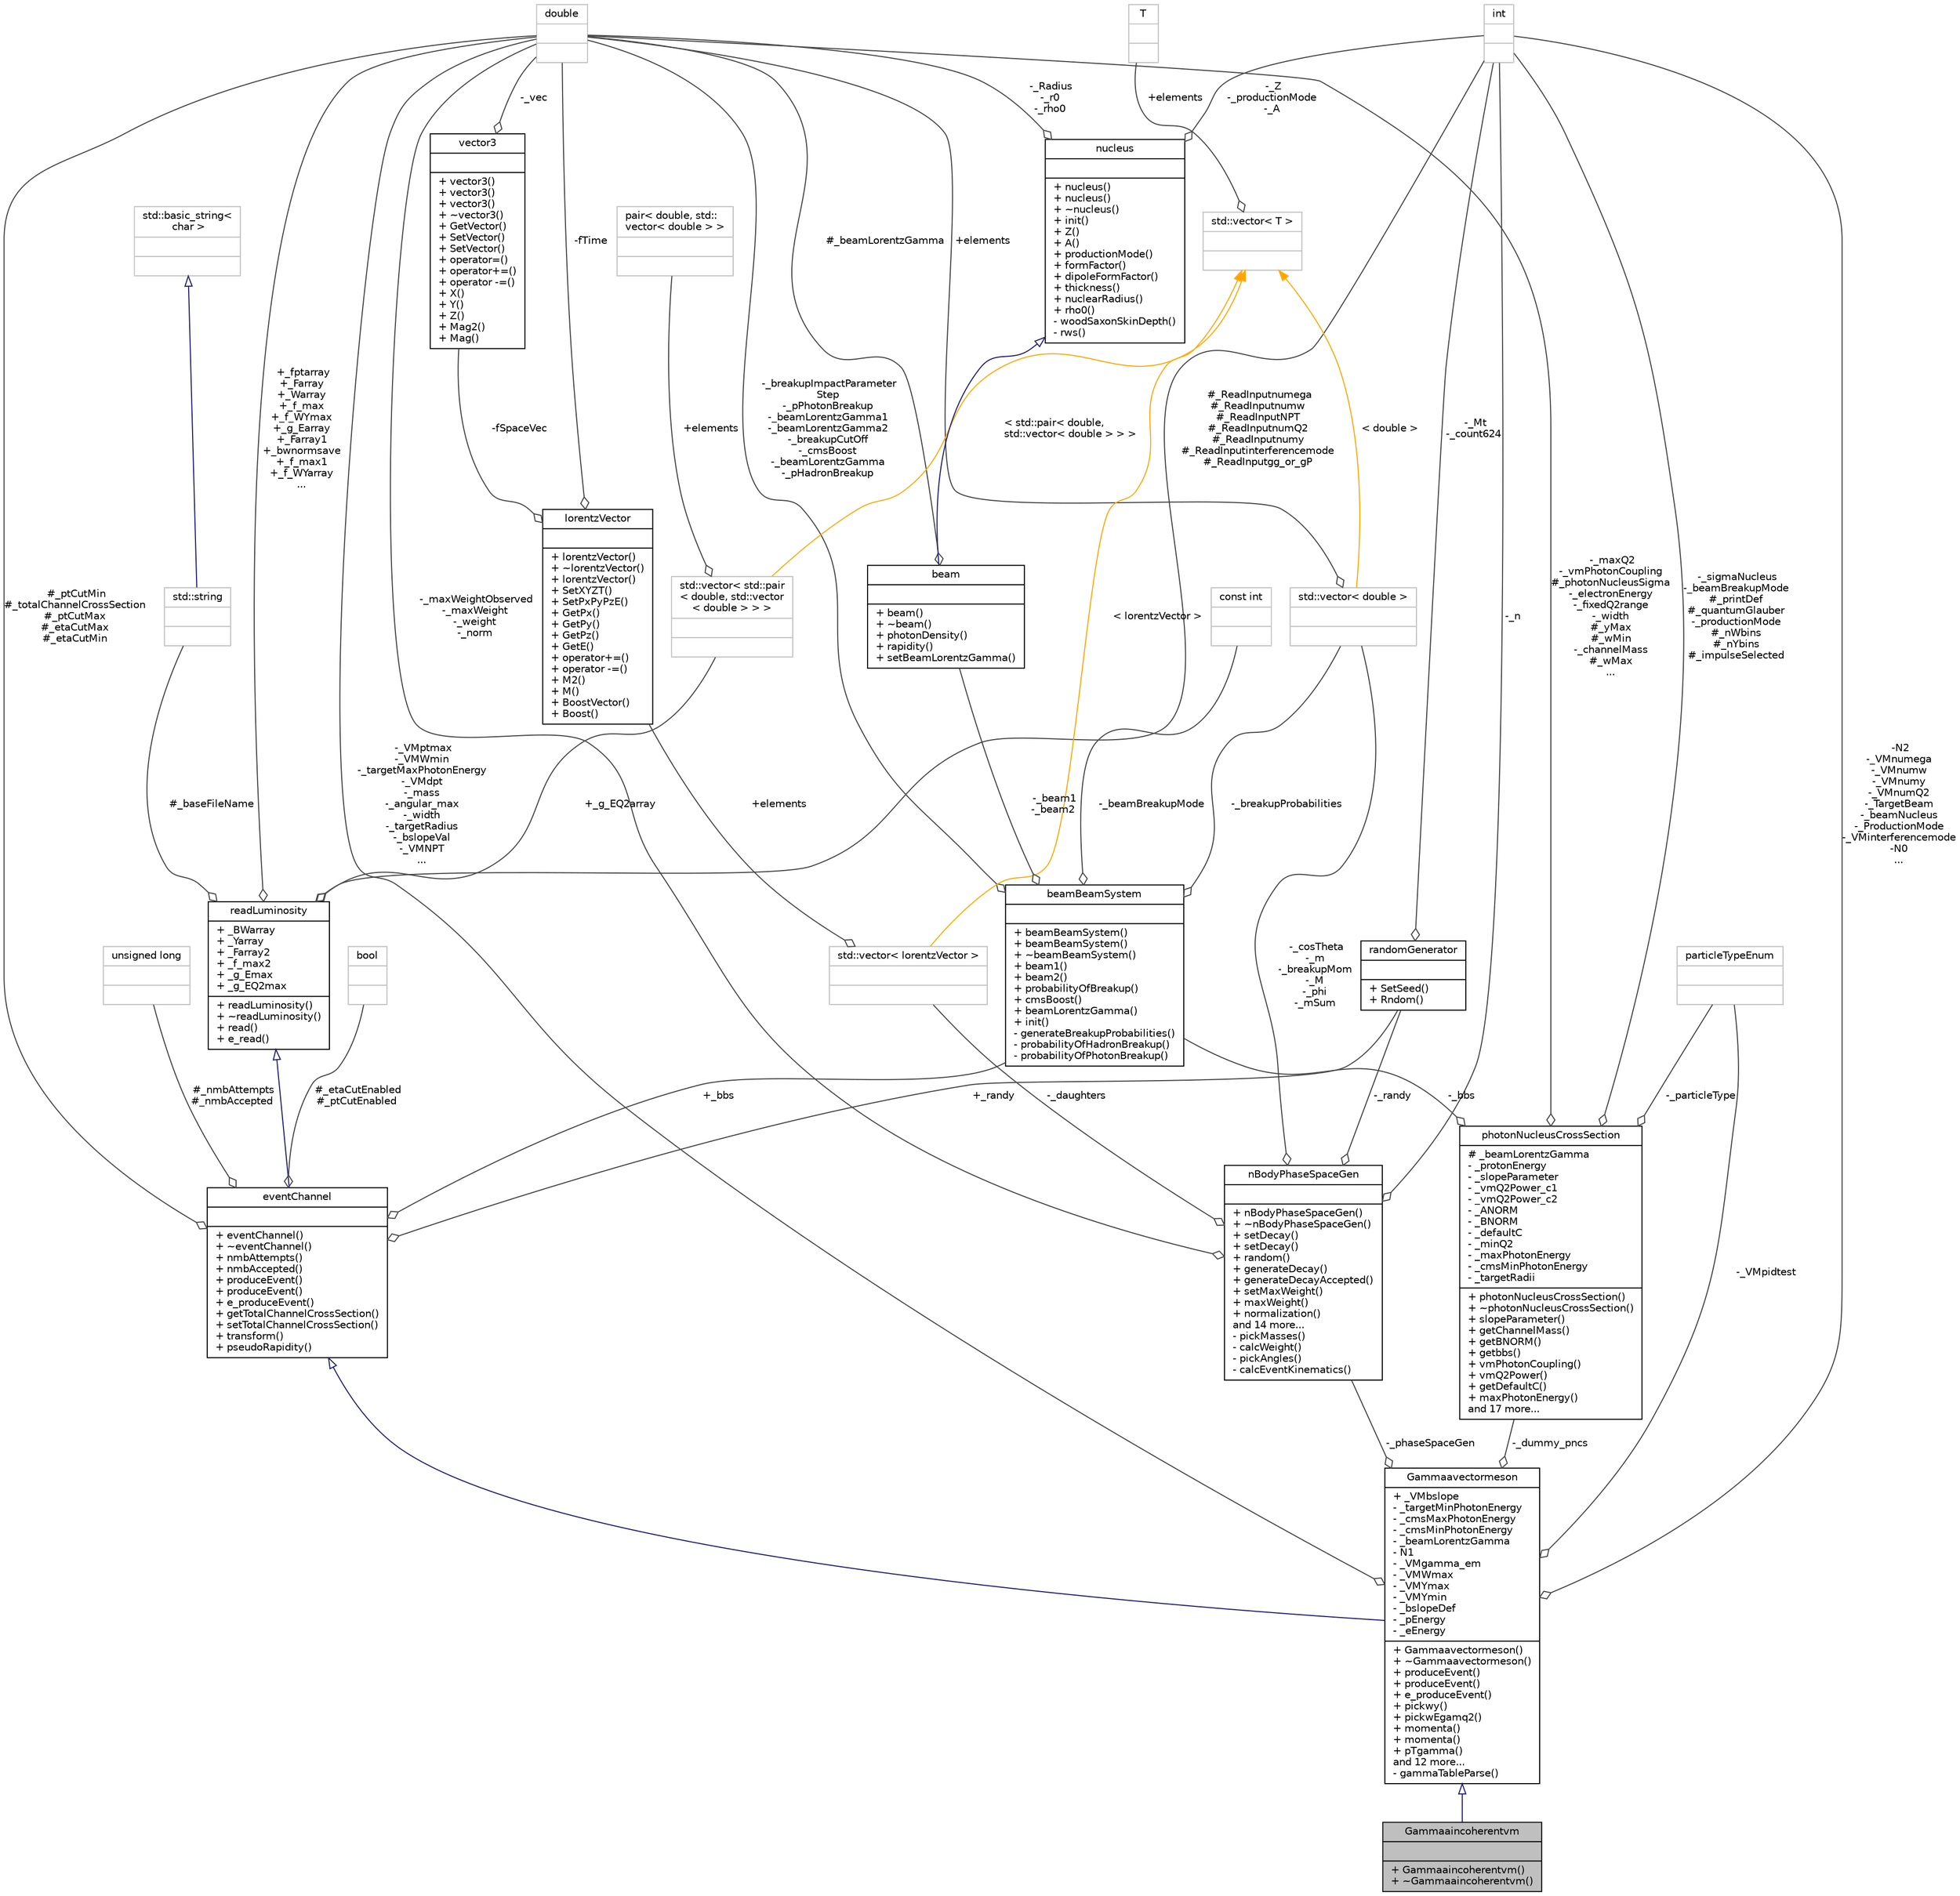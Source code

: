 digraph "Gammaaincoherentvm"
{
 // LATEX_PDF_SIZE
  bgcolor="transparent";
  edge [fontname="Helvetica",fontsize="10",labelfontname="Helvetica",labelfontsize="10"];
  node [fontname="Helvetica",fontsize="10",shape=record];
  Node4 [label="{Gammaaincoherentvm\n||+ Gammaaincoherentvm()\l+ ~Gammaaincoherentvm()\l}",height=0.2,width=0.4,color="black", fillcolor="grey75", style="filled", fontcolor="black",tooltip=" "];
  Node5 -> Node4 [dir="back",color="midnightblue",fontsize="10",style="solid",arrowtail="onormal",fontname="Helvetica"];
  Node5 [label="{Gammaavectormeson\n|+ _VMbslope\l- _targetMinPhotonEnergy\l- _cmsMaxPhotonEnergy\l- _cmsMinPhotonEnergy\l- _beamLorentzGamma\l- N1\l- _VMgamma_em\l- _VMWmax\l- _VMYmax\l- _VMYmin\l- _bslopeDef\l- _pEnergy\l- _eEnergy\l|+ Gammaavectormeson()\l+ ~Gammaavectormeson()\l+ produceEvent()\l+ produceEvent()\l+ e_produceEvent()\l+ pickwy()\l+ pickwEgamq2()\l+ momenta()\l+ momenta()\l+ pTgamma()\land 12 more...\l- gammaTableParse()\l}",height=0.2,width=0.4,color="black",URL="$classGammaavectormeson.html",tooltip=" "];
  Node6 -> Node5 [dir="back",color="midnightblue",fontsize="10",style="solid",arrowtail="onormal",fontname="Helvetica"];
  Node6 [label="{eventChannel\n||+ eventChannel()\l+ ~eventChannel()\l+ nmbAttempts()\l+ nmbAccepted()\l+ produceEvent()\l+ produceEvent()\l+ e_produceEvent()\l+ getTotalChannelCrossSection()\l+ setTotalChannelCrossSection()\l+ transform()\l+ pseudoRapidity()\l}",height=0.2,width=0.4,color="black",URL="$classeventChannel.html",tooltip=" "];
  Node7 -> Node6 [dir="back",color="midnightblue",fontsize="10",style="solid",arrowtail="onormal",fontname="Helvetica"];
  Node7 [label="{readLuminosity\n|+ _BWarray\l+ _Yarray\l+ _Farray2\l+ _f_max2\l+ _g_Emax\l+ _g_EQ2max\l|+ readLuminosity()\l+ ~readLuminosity()\l+ read()\l+ e_read()\l}",height=0.2,width=0.4,color="black",URL="$classreadLuminosity.html",tooltip=" "];
  Node8 -> Node7 [color="grey25",fontsize="10",style="solid",label=" +_fptarray\n+_Farray\n+_Warray\n+_f_max\n+_f_WYmax\n+_g_Earray\n+_Farray1\n+_bwnormsave\n+_f_max1\n+_f_WYarray\n..." ,arrowhead="odiamond",fontname="Helvetica"];
  Node8 [label="{double\n||}",height=0.2,width=0.4,color="grey75",tooltip=" "];
  Node9 -> Node7 [color="grey25",fontsize="10",style="solid",label=" #_ReadInputnumega\n#_ReadInputnumw\n#_ReadInputNPT\n#_ReadInputnumQ2\n#_ReadInputnumy\n#_ReadInputinterferencemode\n#_ReadInputgg_or_gP" ,arrowhead="odiamond",fontname="Helvetica"];
  Node9 [label="{int\n||}",height=0.2,width=0.4,color="grey75",tooltip=" "];
  Node10 -> Node7 [color="grey25",fontsize="10",style="solid",label=" #_baseFileName" ,arrowhead="odiamond",fontname="Helvetica"];
  Node10 [label="{std::string\n||}",height=0.2,width=0.4,color="grey75",tooltip="STL class."];
  Node11 -> Node10 [dir="back",color="midnightblue",fontsize="10",style="solid",arrowtail="onormal",fontname="Helvetica"];
  Node11 [label="{std::basic_string\<\l char \>\n||}",height=0.2,width=0.4,color="grey75",tooltip="STL class."];
  Node12 -> Node7 [color="grey25",fontsize="10",style="solid",label=" +_g_EQ2array" ,arrowhead="odiamond",fontname="Helvetica"];
  Node12 [label="{std::vector\< std::pair\l\< double, std::vector\l\< double \> \> \>\n||}",height=0.2,width=0.4,color="grey75",tooltip=" "];
  Node13 -> Node12 [color="grey25",fontsize="10",style="solid",label=" +elements" ,arrowhead="odiamond",fontname="Helvetica"];
  Node13 [label="{pair\< double, std::\lvector\< double \> \>\n||}",height=0.2,width=0.4,color="grey75",tooltip=" "];
  Node14 -> Node12 [dir="back",color="orange",fontsize="10",style="solid",label=" \< std::pair\< double,\l std::vector\< double \> \> \>" ,fontname="Helvetica"];
  Node14 [label="{std::vector\< T \>\n||}",height=0.2,width=0.4,color="grey75",tooltip="STL class."];
  Node15 -> Node14 [color="grey25",fontsize="10",style="solid",label=" +elements" ,arrowhead="odiamond",fontname="Helvetica"];
  Node15 [label="{T\n||}",height=0.2,width=0.4,color="grey75",tooltip=" "];
  Node16 -> Node6 [color="grey25",fontsize="10",style="solid",label=" #_nmbAttempts\n#_nmbAccepted" ,arrowhead="odiamond",fontname="Helvetica"];
  Node16 [label="{unsigned long\n||}",height=0.2,width=0.4,color="grey75",tooltip=" "];
  Node8 -> Node6 [color="grey25",fontsize="10",style="solid",label=" #_ptCutMin\n#_totalChannelCrossSection\n#_ptCutMax\n#_etaCutMax\n#_etaCutMin" ,arrowhead="odiamond",fontname="Helvetica"];
  Node17 -> Node6 [color="grey25",fontsize="10",style="solid",label=" +_randy" ,arrowhead="odiamond",fontname="Helvetica"];
  Node17 [label="{randomGenerator\n||+ SetSeed()\l+ Rndom()\l}",height=0.2,width=0.4,color="black",URL="$classrandomGenerator.html",tooltip=" "];
  Node9 -> Node17 [color="grey25",fontsize="10",style="solid",label=" -_Mt\n-_count624" ,arrowhead="odiamond",fontname="Helvetica"];
  Node18 -> Node6 [color="grey25",fontsize="10",style="solid",label=" #_etaCutEnabled\n#_ptCutEnabled" ,arrowhead="odiamond",fontname="Helvetica"];
  Node18 [label="{bool\n||}",height=0.2,width=0.4,color="grey75",tooltip=" "];
  Node19 -> Node6 [color="grey25",fontsize="10",style="solid",label=" +_bbs" ,arrowhead="odiamond",fontname="Helvetica"];
  Node19 [label="{beamBeamSystem\n||+ beamBeamSystem()\l+ beamBeamSystem()\l+ ~beamBeamSystem()\l+ beam1()\l+ beam2()\l+ probabilityOfBreakup()\l+ cmsBoost()\l+ beamLorentzGamma()\l+ init()\l- generateBreakupProbabilities()\l- probabilityOfHadronBreakup()\l- probabilityOfPhotonBreakup()\l}",height=0.2,width=0.4,color="black",URL="$classbeamBeamSystem.html",tooltip=" "];
  Node8 -> Node19 [color="grey25",fontsize="10",style="solid",label=" -_breakupImpactParameter\lStep\n-_pPhotonBreakup\n-_beamLorentzGamma1\n-_beamLorentzGamma2\n-_breakupCutOff\n-_cmsBoost\n-_beamLorentzGamma\n-_pHadronBreakup" ,arrowhead="odiamond",fontname="Helvetica"];
  Node20 -> Node19 [color="grey25",fontsize="10",style="solid",label=" -_beamBreakupMode" ,arrowhead="odiamond",fontname="Helvetica"];
  Node20 [label="{const int\n||}",height=0.2,width=0.4,color="grey75",tooltip=" "];
  Node21 -> Node19 [color="grey25",fontsize="10",style="solid",label=" -_beam1\n-_beam2" ,arrowhead="odiamond",fontname="Helvetica"];
  Node21 [label="{beam\n||+ beam()\l+ ~beam()\l+ photonDensity()\l+ rapidity()\l+ setBeamLorentzGamma()\l}",height=0.2,width=0.4,color="black",URL="$classbeam.html",tooltip=" "];
  Node22 -> Node21 [dir="back",color="midnightblue",fontsize="10",style="solid",arrowtail="onormal",fontname="Helvetica"];
  Node22 [label="{nucleus\n||+ nucleus()\l+ nucleus()\l+ ~nucleus()\l+ init()\l+ Z()\l+ A()\l+ productionMode()\l+ formFactor()\l+ dipoleFormFactor()\l+ thickness()\l+ nuclearRadius()\l+ rho0()\l- woodSaxonSkinDepth()\l- rws()\l}",height=0.2,width=0.4,color="black",URL="$classnucleus.html",tooltip=" "];
  Node8 -> Node22 [color="grey25",fontsize="10",style="solid",label=" -_Radius\n-_r0\n-_rho0" ,arrowhead="odiamond",fontname="Helvetica"];
  Node9 -> Node22 [color="grey25",fontsize="10",style="solid",label=" -_Z\n-_productionMode\n-_A" ,arrowhead="odiamond",fontname="Helvetica"];
  Node8 -> Node21 [color="grey25",fontsize="10",style="solid",label=" #_beamLorentzGamma" ,arrowhead="odiamond",fontname="Helvetica"];
  Node23 -> Node19 [color="grey25",fontsize="10",style="solid",label=" -_breakupProbabilities" ,arrowhead="odiamond",fontname="Helvetica"];
  Node23 [label="{std::vector\< double \>\n||}",height=0.2,width=0.4,color="grey75",tooltip=" "];
  Node8 -> Node23 [color="grey25",fontsize="10",style="solid",label=" +elements" ,arrowhead="odiamond",fontname="Helvetica"];
  Node14 -> Node23 [dir="back",color="orange",fontsize="10",style="solid",label=" \< double \>" ,fontname="Helvetica"];
  Node8 -> Node5 [color="grey25",fontsize="10",style="solid",label=" -_VMptmax\n-_VMWmin\n-_targetMaxPhotonEnergy\n-_VMdpt\n-_mass\n-_angular_max\n-_width\n-_targetRadius\n-_bslopeVal\n-_VMNPT\n..." ,arrowhead="odiamond",fontname="Helvetica"];
  Node9 -> Node5 [color="grey25",fontsize="10",style="solid",label=" -N2\n-_VMnumega\n-_VMnumw\n-_VMnumy\n-_VMnumQ2\n-_TargetBeam\n-_beamNucleus\n-_ProductionMode\n-_VMinterferencemode\n-N0\n..." ,arrowhead="odiamond",fontname="Helvetica"];
  Node24 -> Node5 [color="grey25",fontsize="10",style="solid",label=" -_phaseSpaceGen" ,arrowhead="odiamond",fontname="Helvetica"];
  Node24 [label="{nBodyPhaseSpaceGen\n||+ nBodyPhaseSpaceGen()\l+ ~nBodyPhaseSpaceGen()\l+ setDecay()\l+ setDecay()\l+ random()\l+ generateDecay()\l+ generateDecayAccepted()\l+ setMaxWeight()\l+ maxWeight()\l+ normalization()\land 14 more...\l- pickMasses()\l- calcWeight()\l- pickAngles()\l- calcEventKinematics()\l}",height=0.2,width=0.4,color="black",URL="$classnBodyPhaseSpaceGen.html",tooltip=" "];
  Node8 -> Node24 [color="grey25",fontsize="10",style="solid",label=" -_maxWeightObserved\n-_maxWeight\n-_weight\n-_norm" ,arrowhead="odiamond",fontname="Helvetica"];
  Node17 -> Node24 [color="grey25",fontsize="10",style="solid",label=" -_randy" ,arrowhead="odiamond",fontname="Helvetica"];
  Node9 -> Node24 [color="grey25",fontsize="10",style="solid",label=" -_n" ,arrowhead="odiamond",fontname="Helvetica"];
  Node25 -> Node24 [color="grey25",fontsize="10",style="solid",label=" -_daughters" ,arrowhead="odiamond",fontname="Helvetica"];
  Node25 [label="{std::vector\< lorentzVector \>\n||}",height=0.2,width=0.4,color="grey75",tooltip=" "];
  Node26 -> Node25 [color="grey25",fontsize="10",style="solid",label=" +elements" ,arrowhead="odiamond",fontname="Helvetica"];
  Node26 [label="{lorentzVector\n||+ lorentzVector()\l+ ~lorentzVector()\l+ lorentzVector()\l+ SetXYZT()\l+ SetPxPyPzE()\l+ GetPx()\l+ GetPy()\l+ GetPz()\l+ GetE()\l+ operator+=()\l+ operator -=()\l+ M2()\l+ M()\l+ BoostVector()\l+ Boost()\l}",height=0.2,width=0.4,color="black",URL="$classlorentzVector.html",tooltip=" "];
  Node8 -> Node26 [color="grey25",fontsize="10",style="solid",label=" -fTime" ,arrowhead="odiamond",fontname="Helvetica"];
  Node27 -> Node26 [color="grey25",fontsize="10",style="solid",label=" -fSpaceVec" ,arrowhead="odiamond",fontname="Helvetica"];
  Node27 [label="{vector3\n||+ vector3()\l+ vector3()\l+ vector3()\l+ ~vector3()\l+ GetVector()\l+ SetVector()\l+ SetVector()\l+ operator=()\l+ operator+=()\l+ operator -=()\l+ X()\l+ Y()\l+ Z()\l+ Mag2()\l+ Mag()\l}",height=0.2,width=0.4,color="black",URL="$classvector3.html",tooltip=" "];
  Node8 -> Node27 [color="grey25",fontsize="10",style="solid",label=" -_vec" ,arrowhead="odiamond",fontname="Helvetica"];
  Node14 -> Node25 [dir="back",color="orange",fontsize="10",style="solid",label=" \< lorentzVector \>" ,fontname="Helvetica"];
  Node23 -> Node24 [color="grey25",fontsize="10",style="solid",label=" -_cosTheta\n-_m\n-_breakupMom\n-_M\n-_phi\n-_mSum" ,arrowhead="odiamond",fontname="Helvetica"];
  Node28 -> Node5 [color="grey25",fontsize="10",style="solid",label=" -_VMpidtest" ,arrowhead="odiamond",fontname="Helvetica"];
  Node28 [label="{particleTypeEnum\n||}",height=0.2,width=0.4,color="grey75",tooltip=" "];
  Node29 -> Node5 [color="grey25",fontsize="10",style="solid",label=" -_dummy_pncs" ,arrowhead="odiamond",fontname="Helvetica"];
  Node29 [label="{photonNucleusCrossSection\n|# _beamLorentzGamma\l- _protonEnergy\l- _slopeParameter\l- _vmQ2Power_c1\l- _vmQ2Power_c2\l- _ANORM\l- _BNORM\l- _defaultC\l- _minQ2\l- _maxPhotonEnergy\l- _cmsMinPhotonEnergy\l- _targetRadii\l|+ photonNucleusCrossSection()\l+ ~photonNucleusCrossSection()\l+ slopeParameter()\l+ getChannelMass()\l+ getBNORM()\l+ getbbs()\l+ vmPhotonCoupling()\l+ vmQ2Power()\l+ getDefaultC()\l+ maxPhotonEnergy()\land 17 more...\l}",height=0.2,width=0.4,color="black",URL="$classphotonNucleusCrossSection.html",tooltip=" "];
  Node8 -> Node29 [color="grey25",fontsize="10",style="solid",label=" -_maxQ2\n-_vmPhotonCoupling\n#_photonNucleusSigma\n-_electronEnergy\n-_fixedQ2range\n-_width\n#_yMax\n#_wMin\n-_channelMass\n#_wMax\n..." ,arrowhead="odiamond",fontname="Helvetica"];
  Node9 -> Node29 [color="grey25",fontsize="10",style="solid",label=" -_sigmaNucleus\n-_beamBreakupMode\n#_printDef\n#_quantumGlauber\n-_productionMode\n#_nWbins\n#_nYbins\n#_impulseSelected" ,arrowhead="odiamond",fontname="Helvetica"];
  Node28 -> Node29 [color="grey25",fontsize="10",style="solid",label=" -_particleType" ,arrowhead="odiamond",fontname="Helvetica"];
  Node19 -> Node29 [color="grey25",fontsize="10",style="solid",label=" -_bbs" ,arrowhead="odiamond",fontname="Helvetica"];
}
